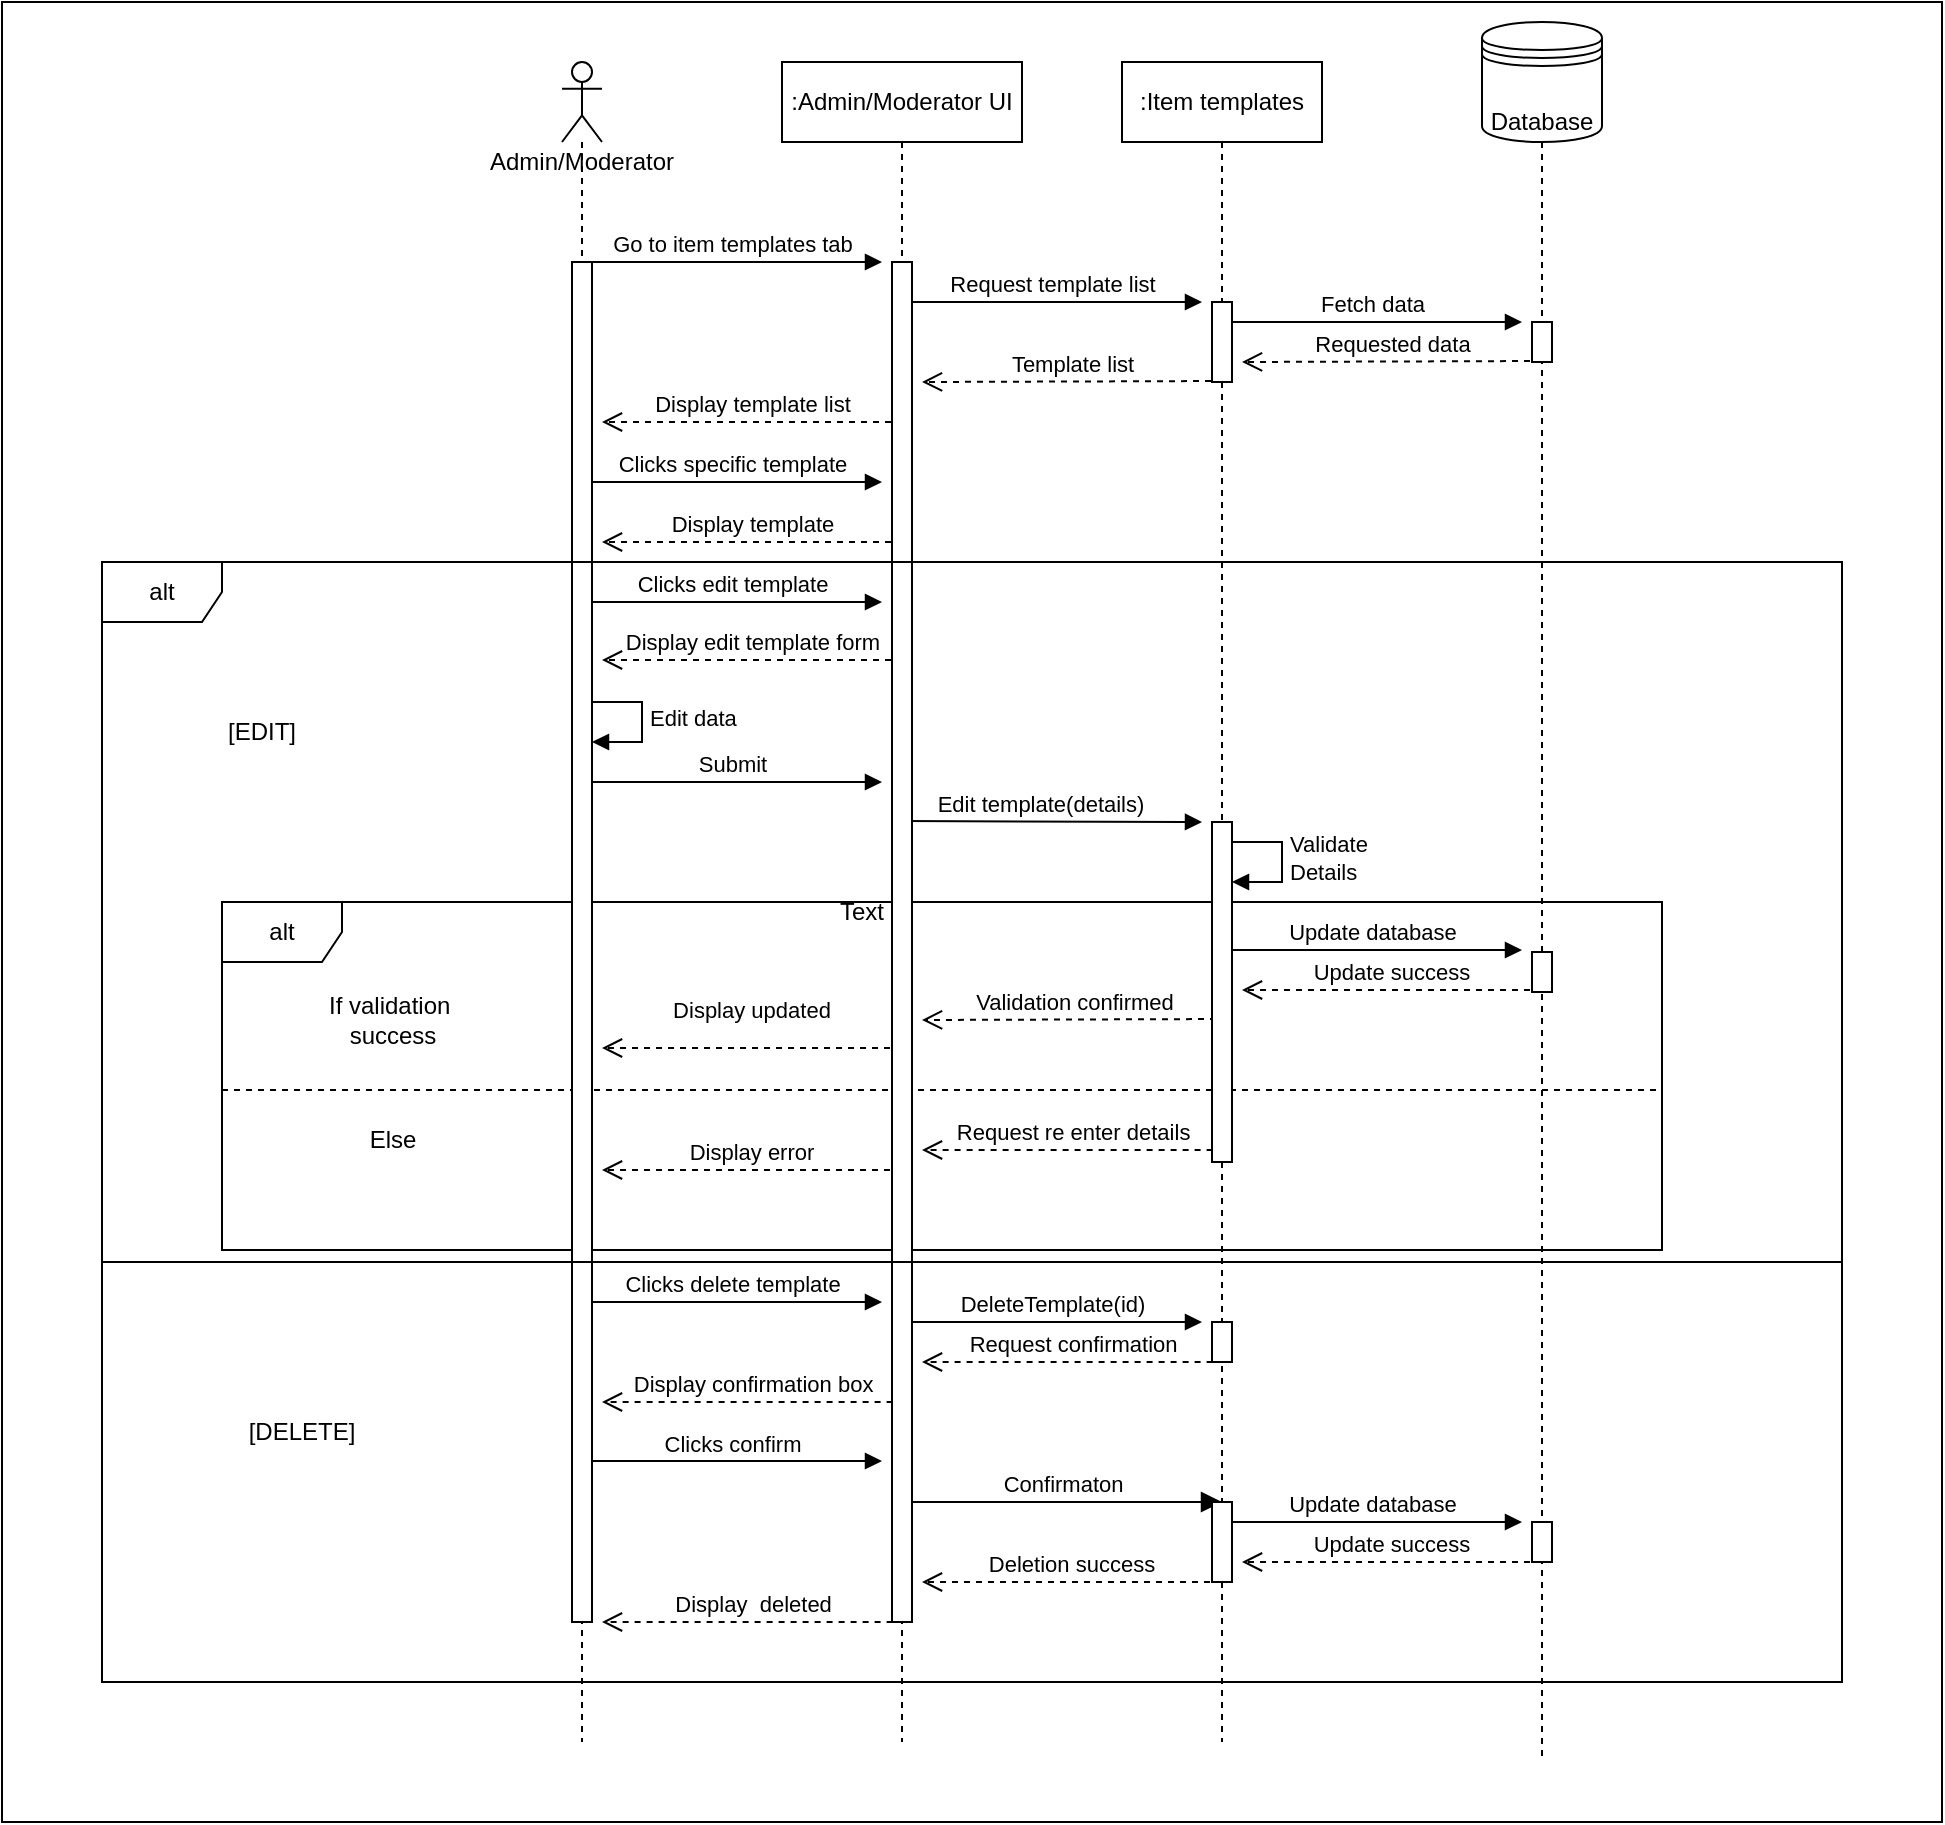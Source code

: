 <mxfile version="20.5.3" type="google"><diagram id="O8mtb-aT5tvaE9kil2LE" name="Page-1"><mxGraphModel grid="1" page="1" gridSize="10" guides="1" tooltips="1" connect="1" arrows="1" fold="1" pageScale="1" pageWidth="827" pageHeight="1169" math="0" shadow="0"><root><mxCell id="0"/><mxCell id="1" parent="0"/><mxCell id="BoE6TBaHlPCg2ZPeXZDS-32" value="" style="group" connectable="0" vertex="1" parent="1"><mxGeometry x="940" y="540" width="720" height="174" as="geometry"/></mxCell><mxCell id="BoE6TBaHlPCg2ZPeXZDS-30" value="alt" style="shape=umlFrame;whiteSpace=wrap;html=1;movable=1;resizable=1;rotatable=1;deletable=1;editable=1;connectable=1;" vertex="1" parent="BoE6TBaHlPCg2ZPeXZDS-32"><mxGeometry width="720" height="174" as="geometry"/></mxCell><mxCell id="BoE6TBaHlPCg2ZPeXZDS-31" value="" style="endArrow=none;dashed=1;html=1;rounded=0;" edge="1" parent="BoE6TBaHlPCg2ZPeXZDS-32"><mxGeometry width="50" height="50" relative="1" as="geometry"><mxPoint y="94" as="sourcePoint"/><mxPoint x="720" y="94" as="targetPoint"/></mxGeometry></mxCell><mxCell id="BoE6TBaHlPCg2ZPeXZDS-5" value="Go to item templates tab" style="html=1;verticalAlign=bottom;endArrow=block;rounded=0;" edge="1" parent="1"><mxGeometry width="80" relative="1" as="geometry"><mxPoint x="1120" y="220" as="sourcePoint"/><mxPoint x="1270" y="220" as="targetPoint"/></mxGeometry></mxCell><mxCell id="BoE6TBaHlPCg2ZPeXZDS-7" value="Fetch data" style="html=1;verticalAlign=bottom;endArrow=block;rounded=0;" edge="1" parent="1"><mxGeometry width="80" relative="1" as="geometry"><mxPoint x="1440" y="250" as="sourcePoint"/><mxPoint x="1590" y="250" as="targetPoint"/></mxGeometry></mxCell><mxCell id="BoE6TBaHlPCg2ZPeXZDS-14" value="Display edit template form" style="html=1;verticalAlign=bottom;endArrow=open;dashed=1;endSize=8;rounded=0;" edge="1" parent="1"><mxGeometry relative="1" as="geometry"><mxPoint x="1280.5" y="419" as="sourcePoint"/><mxPoint x="1130" y="419" as="targetPoint"/></mxGeometry></mxCell><mxCell id="BoE6TBaHlPCg2ZPeXZDS-16" value="Edit data" style="edgeStyle=orthogonalEdgeStyle;html=1;align=left;spacingLeft=2;endArrow=block;rounded=0;entryX=1;entryY=0;" edge="1" parent="1"><mxGeometry relative="1" as="geometry"><mxPoint x="1120" y="440" as="sourcePoint"/><Array as="points"><mxPoint x="1150" y="440"/></Array><mxPoint x="1125" y="460" as="targetPoint"/></mxGeometry></mxCell><mxCell id="BoE6TBaHlPCg2ZPeXZDS-13" value="Submit" style="html=1;verticalAlign=bottom;endArrow=block;rounded=0;" edge="1" parent="1"><mxGeometry width="80" relative="1" as="geometry"><mxPoint x="1120" y="480" as="sourcePoint"/><mxPoint x="1270" y="480" as="targetPoint"/></mxGeometry></mxCell><mxCell id="BoE6TBaHlPCg2ZPeXZDS-18" value="Display error" style="verticalAlign=bottom;endArrow=open;dashed=1;endSize=8;shadow=0;strokeWidth=1;" edge="1" parent="1"><mxGeometry relative="1" as="geometry"><mxPoint x="1130" y="674" as="targetPoint"/><mxPoint x="1280" y="674" as="sourcePoint"/></mxGeometry></mxCell><mxCell id="BoE6TBaHlPCg2ZPeXZDS-20" value="&lt;div&gt;Validate&lt;/div&gt;&lt;div&gt;Details&lt;br&gt;&lt;/div&gt;" style="edgeStyle=orthogonalEdgeStyle;html=1;align=left;spacingLeft=2;endArrow=block;rounded=0;entryX=1;entryY=0;" edge="1" parent="1"><mxGeometry relative="1" as="geometry"><mxPoint x="1440" y="510" as="sourcePoint"/><Array as="points"><mxPoint x="1470" y="510"/></Array><mxPoint x="1445" y="530" as="targetPoint"/></mxGeometry></mxCell><mxCell id="BoE6TBaHlPCg2ZPeXZDS-21" value="Edit template(details)" style="html=1;verticalAlign=bottom;endArrow=block;rounded=0;fontSize=11;" edge="1" parent="1"><mxGeometry x="-0.075" width="80" relative="1" as="geometry"><mxPoint x="1280" y="499.5" as="sourcePoint"/><mxPoint x="1430" y="500" as="targetPoint"/><mxPoint as="offset"/></mxGeometry></mxCell><mxCell id="BoE6TBaHlPCg2ZPeXZDS-22" value="Update database" style="html=1;verticalAlign=bottom;endArrow=block;rounded=0;startArrow=none;" edge="1" parent="1"><mxGeometry width="80" relative="1" as="geometry"><mxPoint x="1440" y="564" as="sourcePoint"/><mxPoint x="1590" y="564" as="targetPoint"/><Array as="points"/></mxGeometry></mxCell><mxCell id="BoE6TBaHlPCg2ZPeXZDS-23" value="Validation confirmed" style="verticalAlign=bottom;endArrow=open;dashed=1;endSize=8;shadow=0;strokeWidth=1;" edge="1" parent="1"><mxGeometry relative="1" as="geometry"><mxPoint x="1290" y="599" as="targetPoint"/><mxPoint x="1443" y="598.5" as="sourcePoint"/></mxGeometry></mxCell><mxCell id="BoE6TBaHlPCg2ZPeXZDS-24" value="Request re enter details" style="verticalAlign=bottom;endArrow=open;dashed=1;endSize=8;shadow=0;strokeWidth=1;" edge="1" parent="1"><mxGeometry relative="1" as="geometry"><mxPoint x="1290" y="664" as="targetPoint"/><mxPoint x="1441.3" y="664" as="sourcePoint"/></mxGeometry></mxCell><mxCell id="BoE6TBaHlPCg2ZPeXZDS-25" value="If validation&amp;nbsp;&lt;br&gt;success" style="text;html=1;align=center;verticalAlign=middle;resizable=0;points=[];autosize=1;strokeColor=none;fillColor=none;" vertex="1" parent="1"><mxGeometry x="980" y="579" width="90" height="40" as="geometry"/></mxCell><mxCell id="BoE6TBaHlPCg2ZPeXZDS-26" value="Else" style="text;html=1;align=center;verticalAlign=middle;resizable=0;points=[];autosize=1;strokeColor=none;fillColor=none;" vertex="1" parent="1"><mxGeometry x="1000" y="644" width="50" height="30" as="geometry"/></mxCell><mxCell id="BoE6TBaHlPCg2ZPeXZDS-28" value="Display updated" style="verticalAlign=bottom;endArrow=open;dashed=1;endSize=8;shadow=0;strokeWidth=1;" edge="1" parent="1"><mxGeometry y="-10" relative="1" as="geometry"><mxPoint x="1130" y="613" as="targetPoint"/><mxPoint x="1280" y="613" as="sourcePoint"/><Array as="points"/><mxPoint as="offset"/></mxGeometry></mxCell><mxCell id="BoE6TBaHlPCg2ZPeXZDS-29" value="Update success" style="verticalAlign=bottom;endArrow=open;dashed=1;endSize=8;shadow=0;strokeWidth=1;" edge="1" parent="1"><mxGeometry relative="1" as="geometry"><mxPoint x="1450" y="584" as="targetPoint"/><mxPoint x="1600" y="584" as="sourcePoint"/></mxGeometry></mxCell><mxCell id="BoE6TBaHlPCg2ZPeXZDS-33" value="Clicks delete template" style="html=1;verticalAlign=bottom;endArrow=block;rounded=0;" edge="1" parent="1"><mxGeometry width="80" relative="1" as="geometry"><mxPoint x="1120" y="740" as="sourcePoint"/><mxPoint x="1270" y="740" as="targetPoint"/></mxGeometry></mxCell><mxCell id="BoE6TBaHlPCg2ZPeXZDS-34" value="DeleteTemplate(id)" style="html=1;verticalAlign=bottom;endArrow=block;rounded=0;" edge="1" parent="1"><mxGeometry width="80" relative="1" as="geometry"><mxPoint x="1280" y="750" as="sourcePoint"/><mxPoint x="1430" y="750" as="targetPoint"/></mxGeometry></mxCell><mxCell id="BoE6TBaHlPCg2ZPeXZDS-35" value="Request confirmation" style="verticalAlign=bottom;endArrow=open;endSize=8;shadow=0;strokeWidth=1;endFill=0;dashed=1;" edge="1" parent="1"><mxGeometry relative="1" as="geometry"><mxPoint x="1290" y="770" as="targetPoint"/><mxPoint x="1441.3" y="770" as="sourcePoint"/></mxGeometry></mxCell><mxCell id="BoE6TBaHlPCg2ZPeXZDS-36" value="Display confirmation box" style="verticalAlign=bottom;endArrow=open;dashed=1;endSize=8;shadow=0;strokeWidth=1;" edge="1" parent="1"><mxGeometry relative="1" as="geometry"><mxPoint x="1130" y="790" as="targetPoint"/><mxPoint x="1281.3" y="790" as="sourcePoint"/></mxGeometry></mxCell><mxCell id="BoE6TBaHlPCg2ZPeXZDS-37" value="Clicks confirm" style="html=1;verticalAlign=bottom;endArrow=block;rounded=0;" edge="1" parent="1"><mxGeometry width="80" relative="1" as="geometry"><mxPoint x="1120" y="819.5" as="sourcePoint"/><mxPoint x="1270" y="819.5" as="targetPoint"/></mxGeometry></mxCell><mxCell id="BoE6TBaHlPCg2ZPeXZDS-38" value="Confirmaton" style="verticalAlign=bottom;endArrow=block;endSize=8;shadow=0;strokeWidth=1;endFill=1;" edge="1" parent="1"><mxGeometry relative="1" as="geometry"><mxPoint x="1440" y="840" as="targetPoint"/><mxPoint x="1281.3" y="840" as="sourcePoint"/></mxGeometry></mxCell><mxCell id="BoE6TBaHlPCg2ZPeXZDS-39" value="Update database" style="html=1;verticalAlign=bottom;endArrow=block;rounded=0;" edge="1" parent="1"><mxGeometry width="80" relative="1" as="geometry"><mxPoint x="1440" y="850" as="sourcePoint"/><mxPoint x="1590" y="850" as="targetPoint"/></mxGeometry></mxCell><mxCell id="BoE6TBaHlPCg2ZPeXZDS-40" value="Update success" style="verticalAlign=bottom;endArrow=open;dashed=1;endSize=8;shadow=0;strokeWidth=1;" edge="1" parent="1"><mxGeometry relative="1" as="geometry"><mxPoint x="1450" y="870" as="targetPoint"/><mxPoint x="1600" y="870" as="sourcePoint"/></mxGeometry></mxCell><mxCell id="BoE6TBaHlPCg2ZPeXZDS-41" value="Deletion success" style="verticalAlign=bottom;endArrow=open;dashed=1;endSize=8;shadow=0;strokeWidth=1;" edge="1" parent="1"><mxGeometry relative="1" as="geometry"><mxPoint x="1290" y="880" as="targetPoint"/><mxPoint x="1440" y="880" as="sourcePoint"/></mxGeometry></mxCell><mxCell id="BoE6TBaHlPCg2ZPeXZDS-42" value="Display  deleted" style="verticalAlign=bottom;endArrow=open;dashed=1;endSize=8;shadow=0;strokeWidth=1;" edge="1" parent="1"><mxGeometry relative="1" as="geometry"><mxPoint x="1130" y="900" as="targetPoint"/><mxPoint x="1281.3" y="900" as="sourcePoint"/></mxGeometry></mxCell><mxCell id="BoE6TBaHlPCg2ZPeXZDS-4" value="Database" style="shape=umlLifeline;participant=datastore;perimeter=lifelinePerimeter;whiteSpace=wrap;html=1;container=1;collapsible=0;recursiveResize=0;verticalAlign=top;spacingTop=36;outlineConnect=0;size=60;" vertex="1" parent="1"><mxGeometry x="1570" y="100" width="60" height="870" as="geometry"/></mxCell><mxCell id="BoE6TBaHlPCg2ZPeXZDS-8" value="Requested data" style="html=1;verticalAlign=bottom;endArrow=open;dashed=1;endSize=8;rounded=0;" edge="1" parent="BoE6TBaHlPCg2ZPeXZDS-4"><mxGeometry relative="1" as="geometry"><mxPoint x="30" y="169.5" as="sourcePoint"/><mxPoint x="-120" y="170" as="targetPoint"/></mxGeometry></mxCell><mxCell id="BoE6TBaHlPCg2ZPeXZDS-46" value="" style="html=1;points=[];perimeter=orthogonalPerimeter;" vertex="1" parent="BoE6TBaHlPCg2ZPeXZDS-4"><mxGeometry x="25" y="150" width="10" height="20" as="geometry"/></mxCell><mxCell id="BoE6TBaHlPCg2ZPeXZDS-52" value="" style="html=1;points=[];perimeter=orthogonalPerimeter;" vertex="1" parent="BoE6TBaHlPCg2ZPeXZDS-4"><mxGeometry x="25" y="750" width="10" height="20" as="geometry"/></mxCell><mxCell id="BoE6TBaHlPCg2ZPeXZDS-53" value="" style="html=1;points=[];perimeter=orthogonalPerimeter;" vertex="1" parent="BoE6TBaHlPCg2ZPeXZDS-4"><mxGeometry x="25" y="465" width="10" height="20" as="geometry"/></mxCell><mxCell id="BoE6TBaHlPCg2ZPeXZDS-3" value=":Item templates" style="shape=umlLifeline;perimeter=lifelinePerimeter;whiteSpace=wrap;html=1;container=1;collapsible=0;recursiveResize=0;outlineConnect=0;" vertex="1" parent="1"><mxGeometry x="1390" y="120" width="100" height="840" as="geometry"/></mxCell><mxCell id="BoE6TBaHlPCg2ZPeXZDS-6" value="Request template list" style="html=1;verticalAlign=bottom;endArrow=block;rounded=0;" edge="1" parent="BoE6TBaHlPCg2ZPeXZDS-3"><mxGeometry width="80" relative="1" as="geometry"><mxPoint x="-110" y="120" as="sourcePoint"/><mxPoint x="40" y="120" as="targetPoint"/></mxGeometry></mxCell><mxCell id="BoE6TBaHlPCg2ZPeXZDS-9" value="Template list" style="html=1;verticalAlign=bottom;endArrow=open;dashed=1;endSize=8;rounded=0;" edge="1" parent="BoE6TBaHlPCg2ZPeXZDS-3"><mxGeometry relative="1" as="geometry"><mxPoint x="50.5" y="159.5" as="sourcePoint"/><mxPoint x="-100" y="160" as="targetPoint"/></mxGeometry></mxCell><mxCell id="BoE6TBaHlPCg2ZPeXZDS-45" value="" style="html=1;points=[];perimeter=orthogonalPerimeter;" vertex="1" parent="BoE6TBaHlPCg2ZPeXZDS-3"><mxGeometry x="45" y="120" width="10" height="40" as="geometry"/></mxCell><mxCell id="BoE6TBaHlPCg2ZPeXZDS-47" value="" style="html=1;points=[];perimeter=orthogonalPerimeter;" vertex="1" parent="BoE6TBaHlPCg2ZPeXZDS-3"><mxGeometry x="45" y="380" width="10" height="170" as="geometry"/></mxCell><mxCell id="BoE6TBaHlPCg2ZPeXZDS-49" value="" style="html=1;points=[];perimeter=orthogonalPerimeter;" vertex="1" parent="BoE6TBaHlPCg2ZPeXZDS-3"><mxGeometry x="45" y="630" width="10" height="20" as="geometry"/></mxCell><mxCell id="BoE6TBaHlPCg2ZPeXZDS-50" value="" style="html=1;points=[];perimeter=orthogonalPerimeter;" vertex="1" parent="BoE6TBaHlPCg2ZPeXZDS-3"><mxGeometry x="45" y="720" width="10" height="40" as="geometry"/></mxCell><mxCell id="BoE6TBaHlPCg2ZPeXZDS-2" value=":Admin/Moderator UI" style="shape=umlLifeline;perimeter=lifelinePerimeter;whiteSpace=wrap;html=1;container=1;collapsible=0;recursiveResize=0;outlineConnect=0;" vertex="1" parent="1"><mxGeometry x="1220" y="120" width="120" height="840" as="geometry"/></mxCell><mxCell id="BoE6TBaHlPCg2ZPeXZDS-10" value="Display template list" style="html=1;verticalAlign=bottom;endArrow=open;dashed=1;endSize=8;rounded=0;" edge="1" parent="BoE6TBaHlPCg2ZPeXZDS-2"><mxGeometry relative="1" as="geometry"><mxPoint x="60.5" y="180" as="sourcePoint"/><mxPoint x="-90" y="180" as="targetPoint"/></mxGeometry></mxCell><mxCell id="BoE6TBaHlPCg2ZPeXZDS-11" value="Clicks specific template" style="html=1;verticalAlign=bottom;endArrow=block;rounded=0;" edge="1" parent="BoE6TBaHlPCg2ZPeXZDS-2"><mxGeometry width="80" relative="1" as="geometry"><mxPoint x="-100" y="210" as="sourcePoint"/><mxPoint x="50" y="210" as="targetPoint"/></mxGeometry></mxCell><mxCell id="BoE6TBaHlPCg2ZPeXZDS-12" value="Display template " style="html=1;verticalAlign=bottom;endArrow=open;dashed=1;endSize=8;rounded=0;" edge="1" parent="BoE6TBaHlPCg2ZPeXZDS-2"><mxGeometry relative="1" as="geometry"><mxPoint x="60.5" y="240" as="sourcePoint"/><mxPoint x="-90" y="240" as="targetPoint"/></mxGeometry></mxCell><mxCell id="BoE6TBaHlPCg2ZPeXZDS-17" value="Clicks edit template" style="html=1;verticalAlign=bottom;endArrow=block;rounded=0;" edge="1" parent="BoE6TBaHlPCg2ZPeXZDS-2"><mxGeometry width="80" relative="1" as="geometry"><mxPoint x="-100" y="270" as="sourcePoint"/><mxPoint x="50" y="270" as="targetPoint"/></mxGeometry></mxCell><mxCell id="BoE6TBaHlPCg2ZPeXZDS-44" value="" style="html=1;points=[];perimeter=orthogonalPerimeter;" vertex="1" parent="BoE6TBaHlPCg2ZPeXZDS-2"><mxGeometry x="55" y="100" width="10" height="680" as="geometry"/></mxCell><mxCell id="BoE6TBaHlPCg2ZPeXZDS-1" value="Admin/Moderator" style="shape=umlLifeline;participant=umlActor;perimeter=lifelinePerimeter;whiteSpace=wrap;html=1;container=1;collapsible=0;recursiveResize=0;verticalAlign=top;spacingTop=36;outlineConnect=0;" vertex="1" parent="1"><mxGeometry x="1110" y="120" width="20" height="840" as="geometry"/></mxCell><mxCell id="BoE6TBaHlPCg2ZPeXZDS-43" value="" style="html=1;points=[];perimeter=orthogonalPerimeter;" vertex="1" parent="BoE6TBaHlPCg2ZPeXZDS-1"><mxGeometry x="5" y="100" width="10" height="680" as="geometry"/></mxCell><mxCell id="BoE6TBaHlPCg2ZPeXZDS-54" value="" style="group;fillColor=none;strokeColor=default;" connectable="0" vertex="1" parent="1"><mxGeometry x="880" y="370" width="870" height="560" as="geometry"/></mxCell><mxCell id="BoE6TBaHlPCg2ZPeXZDS-55" value="alt" style="shape=umlFrame;whiteSpace=wrap;html=1;movable=1;resizable=1;rotatable=1;deletable=1;editable=1;connectable=1;" vertex="1" parent="BoE6TBaHlPCg2ZPeXZDS-54"><mxGeometry width="870.0" height="560" as="geometry"/></mxCell><mxCell id="BoE6TBaHlPCg2ZPeXZDS-56" value="" style="endArrow=none;html=1;rounded=0;" edge="1" parent="BoE6TBaHlPCg2ZPeXZDS-54"><mxGeometry width="50" height="50" relative="1" as="geometry"><mxPoint y="349.999" as="sourcePoint"/><mxPoint x="870.0" y="349.999" as="targetPoint"/></mxGeometry></mxCell><mxCell id="BoE6TBaHlPCg2ZPeXZDS-58" value="[EDIT]" style="text;html=1;strokeColor=none;fillColor=none;align=center;verticalAlign=middle;whiteSpace=wrap;rounded=0;" vertex="1" parent="BoE6TBaHlPCg2ZPeXZDS-54"><mxGeometry x="50" y="70" width="60" height="30" as="geometry"/></mxCell><mxCell id="BoE6TBaHlPCg2ZPeXZDS-59" value="[DELETE]" style="text;html=1;strokeColor=none;fillColor=none;align=center;verticalAlign=middle;whiteSpace=wrap;rounded=0;" vertex="1" parent="BoE6TBaHlPCg2ZPeXZDS-54"><mxGeometry x="70" y="420" width="60" height="30" as="geometry"/></mxCell><mxCell id="BoE6TBaHlPCg2ZPeXZDS-57" value="Text" style="text;html=1;strokeColor=none;fillColor=none;align=center;verticalAlign=middle;whiteSpace=wrap;rounded=0;" vertex="1" parent="1"><mxGeometry x="1230" y="530" width="60" height="30" as="geometry"/></mxCell><mxCell id="wq73fu0UD1bIzQPrQOks-1" value="" style="rounded=0;whiteSpace=wrap;html=1;fillColor=none;" vertex="1" parent="1"><mxGeometry x="830" y="90" width="970" height="910" as="geometry"/></mxCell></root></mxGraphModel></diagram></mxfile>